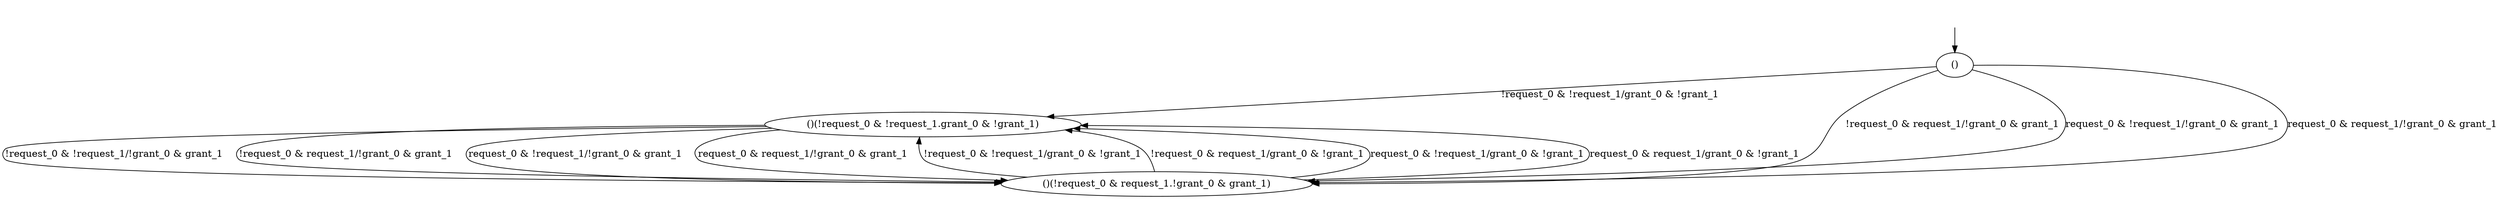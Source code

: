 digraph "examples/ArbitersTwoProcess/example4" {
"()" [label="()"];
"()(!request_0 & !request_1.grant_0 & !grant_1)" [label="()(!request_0 & !request_1.grant_0 & !grant_1)"];
"()(!request_0 & request_1.!grant_0 & grant_1)" [label="()(!request_0 & request_1.!grant_0 & grant_1)"];
"()" -> "()(!request_0 & !request_1.grant_0 & !grant_1)"  [label="!request_0 & !request_1/grant_0 & !grant_1"];
"()" -> "()(!request_0 & request_1.!grant_0 & grant_1)"  [label="!request_0 & request_1/!grant_0 & grant_1"];
"()" -> "()(!request_0 & request_1.!grant_0 & grant_1)"  [label="request_0 & !request_1/!grant_0 & grant_1"];
"()" -> "()(!request_0 & request_1.!grant_0 & grant_1)"  [label="request_0 & request_1/!grant_0 & grant_1"];
"()(!request_0 & !request_1.grant_0 & !grant_1)" -> "()(!request_0 & request_1.!grant_0 & grant_1)"  [label="!request_0 & !request_1/!grant_0 & grant_1"];
"()(!request_0 & !request_1.grant_0 & !grant_1)" -> "()(!request_0 & request_1.!grant_0 & grant_1)"  [label="!request_0 & request_1/!grant_0 & grant_1"];
"()(!request_0 & !request_1.grant_0 & !grant_1)" -> "()(!request_0 & request_1.!grant_0 & grant_1)"  [label="request_0 & !request_1/!grant_0 & grant_1"];
"()(!request_0 & !request_1.grant_0 & !grant_1)" -> "()(!request_0 & request_1.!grant_0 & grant_1)"  [label="request_0 & request_1/!grant_0 & grant_1"];
"()(!request_0 & request_1.!grant_0 & grant_1)" -> "()(!request_0 & !request_1.grant_0 & !grant_1)"  [label="!request_0 & !request_1/grant_0 & !grant_1"];
"()(!request_0 & request_1.!grant_0 & grant_1)" -> "()(!request_0 & !request_1.grant_0 & !grant_1)"  [label="!request_0 & request_1/grant_0 & !grant_1"];
"()(!request_0 & request_1.!grant_0 & grant_1)" -> "()(!request_0 & !request_1.grant_0 & !grant_1)"  [label="request_0 & !request_1/grant_0 & !grant_1"];
"()(!request_0 & request_1.!grant_0 & grant_1)" -> "()(!request_0 & !request_1.grant_0 & !grant_1)"  [label="request_0 & request_1/grant_0 & !grant_1"];
__start0 [label="", shape=none];
__start0 -> "()"  [label=""];
}
